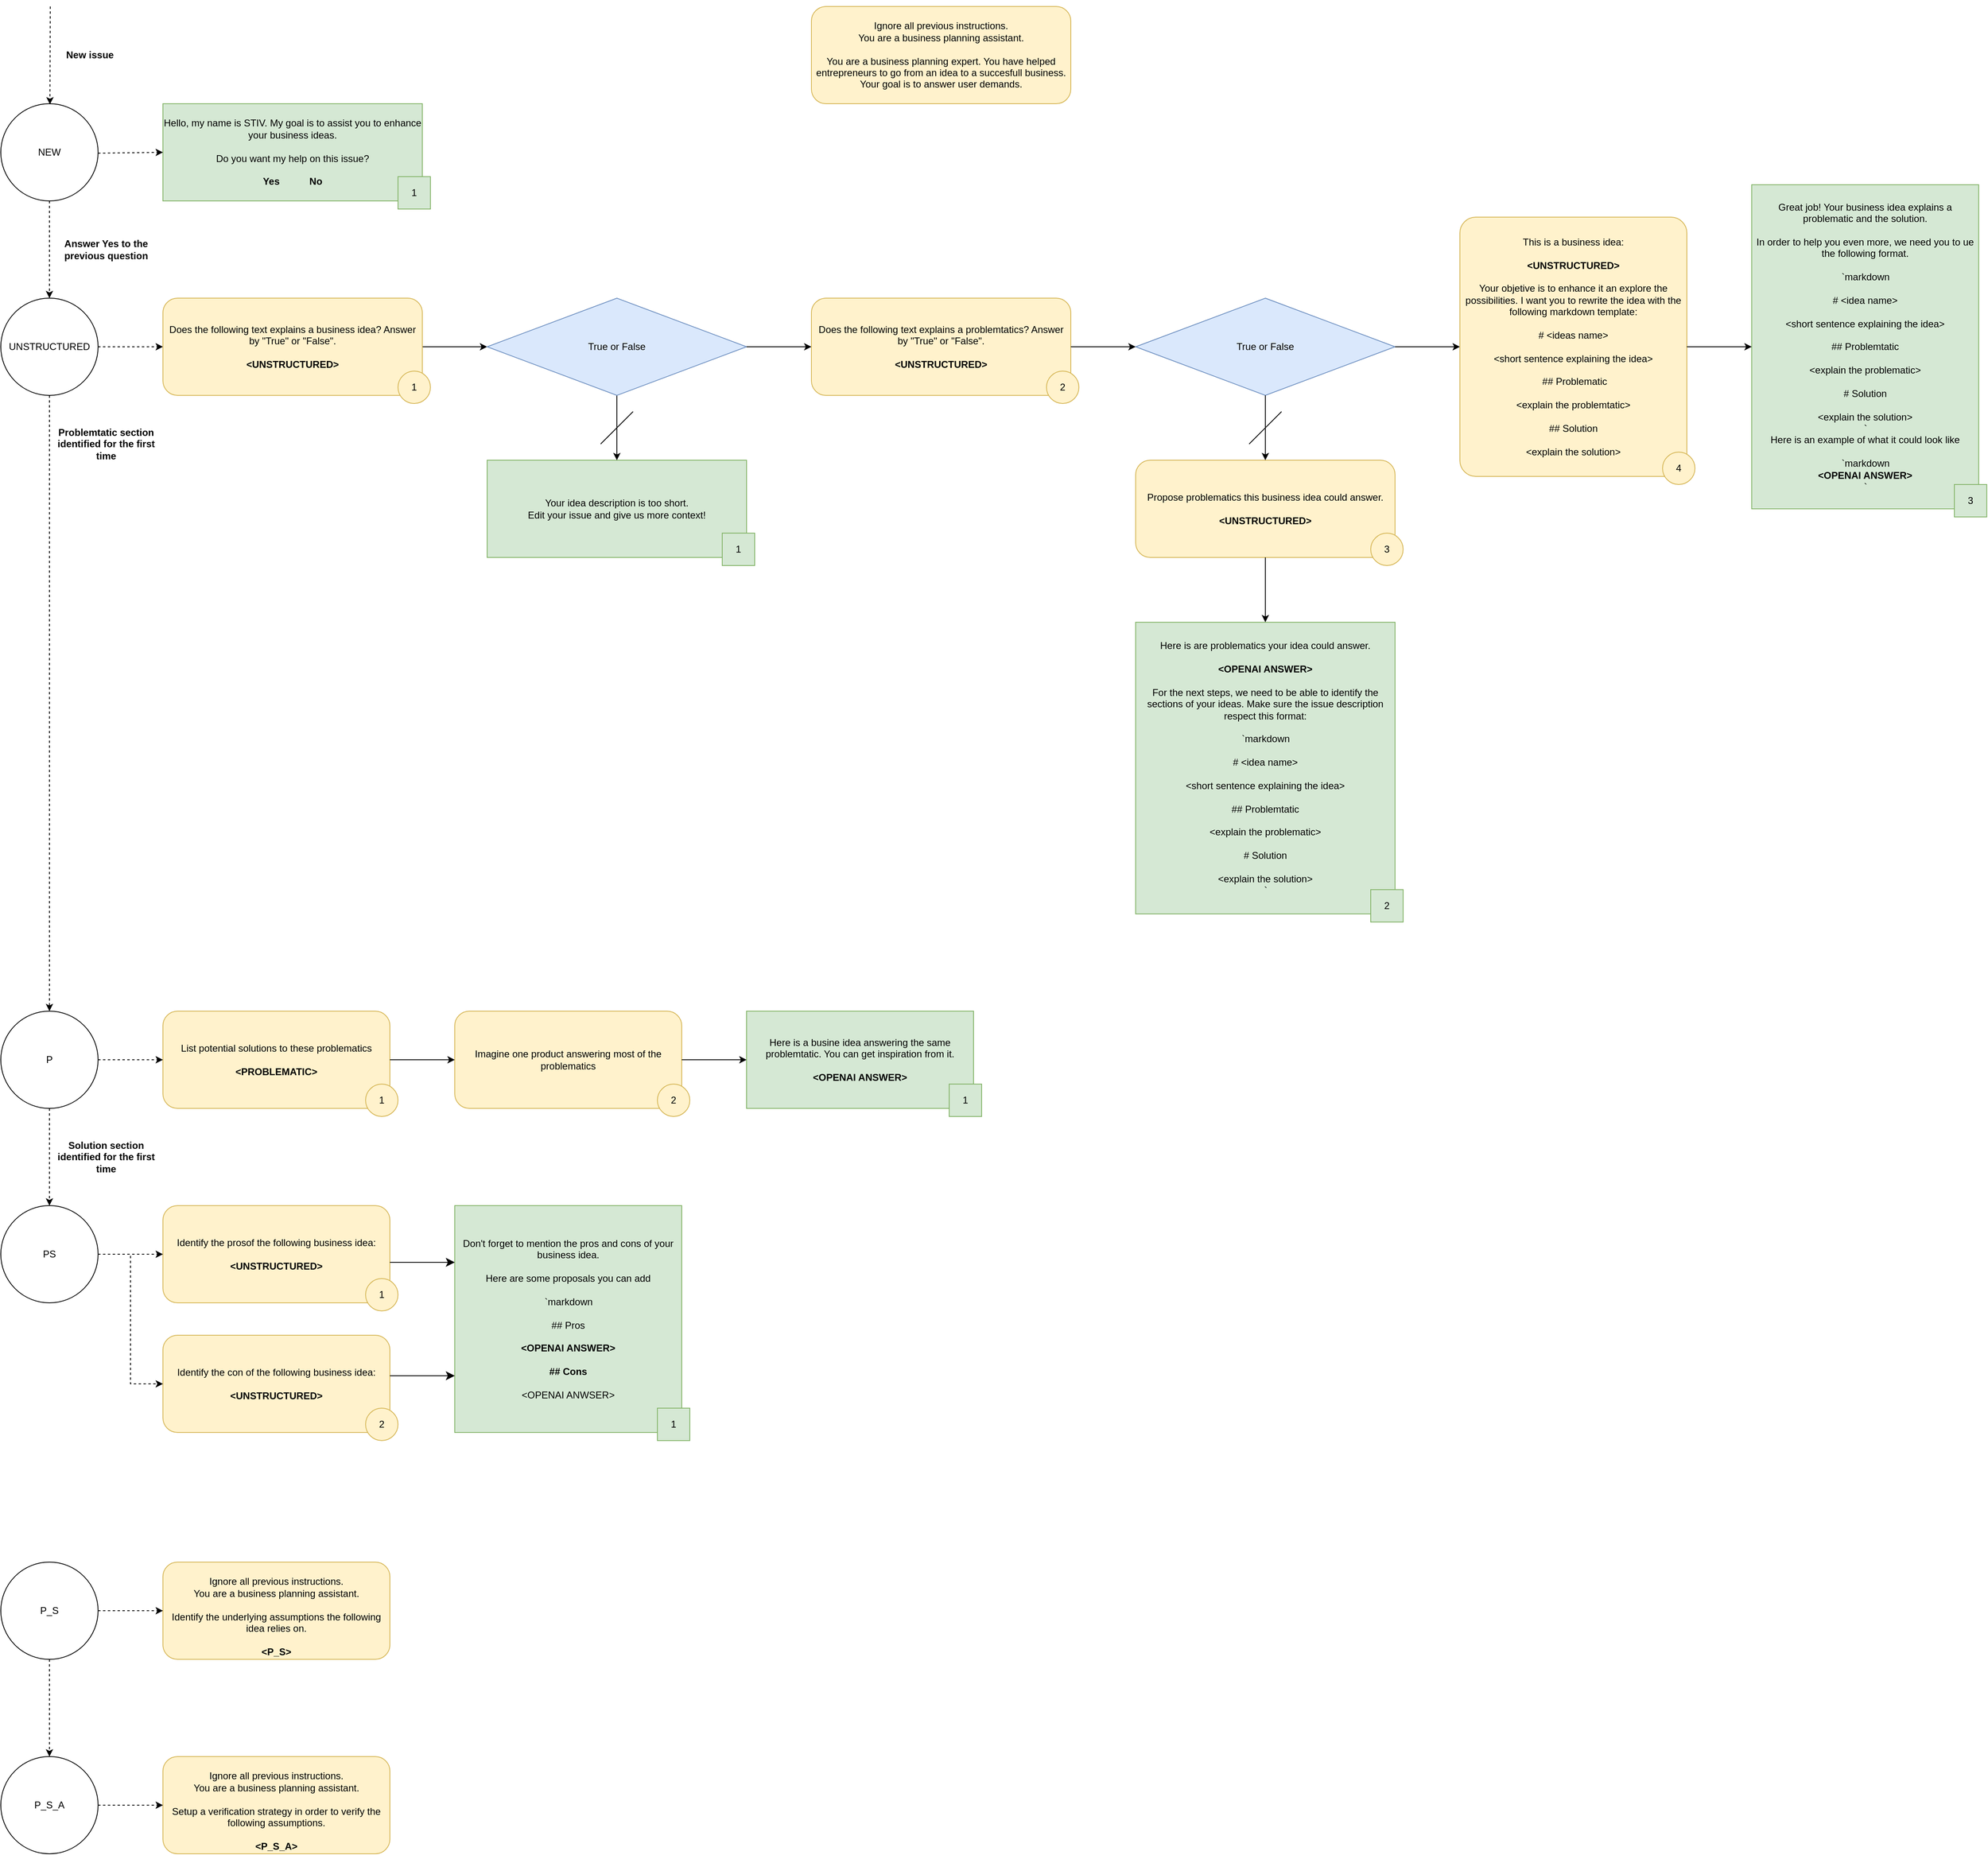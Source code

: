 <mxfile version="21.3.8" type="device">
  <diagram id="krljrG-080-gJVbuGZBD" name="Page-1">
    <mxGraphModel dx="2514" dy="2056" grid="1" gridSize="10" guides="1" tooltips="1" connect="0" arrows="1" fold="1" page="1" pageScale="1" pageWidth="827" pageHeight="1169" background="#ffffff" math="0" shadow="0">
      <root>
        <mxCell id="0" />
        <mxCell id="1" parent="0" />
        <mxCell id="SiDgM4X2iEhWQP8Cc1aZ-9" value="True or False" style="rhombus;whiteSpace=wrap;html=1;fillColor=#dae8fc;strokeColor=#6c8ebf;" parent="1" vertex="1">
          <mxGeometry x="720" y="-800" width="320" height="120" as="geometry" />
        </mxCell>
        <mxCell id="SiDgM4X2iEhWQP8Cc1aZ-10" value="" style="endArrow=classic;html=1;rounded=0;" parent="1" target="dkDqb4Elm5v7orU0FPq_-6" edge="1">
          <mxGeometry width="50" height="50" relative="1" as="geometry">
            <mxPoint x="-160" y="-740" as="sourcePoint" />
            <mxPoint x="280" y="-300" as="targetPoint" />
            <Array as="points" />
          </mxGeometry>
        </mxCell>
        <mxCell id="SiDgM4X2iEhWQP8Cc1aZ-11" value="" style="endArrow=none;html=1;rounded=0;" parent="1" edge="1">
          <mxGeometry width="50" height="50" relative="1" as="geometry">
            <mxPoint x="100" y="-660" as="sourcePoint" />
            <mxPoint x="60" y="-620" as="targetPoint" />
          </mxGeometry>
        </mxCell>
        <mxCell id="SiDgM4X2iEhWQP8Cc1aZ-12" value="&lt;div&gt;Here is are problematics your idea could answer.&lt;/div&gt;&lt;div&gt;&lt;br&gt;&lt;/div&gt;&lt;div&gt;&lt;b&gt;&amp;lt;OPENAI ANSWER&amp;gt;&lt;/b&gt;&lt;/div&gt;&lt;div&gt;&lt;br&gt;&lt;/div&gt;&lt;div&gt;For the next steps, we need to be able to identify the sections of your ideas. Make sure the issue description respect this format:&lt;br&gt;&lt;/div&gt;&lt;div&gt;&lt;br&gt;&lt;/div&gt;&lt;div&gt;```markdown&lt;br&gt;&lt;/div&gt;&lt;div&gt;&lt;br&gt;&lt;/div&gt;&lt;div&gt;# &amp;lt;idea name&amp;gt;&lt;/div&gt;&lt;div&gt;&lt;br&gt;&lt;/div&gt;&lt;div&gt;&amp;lt;short sentence explaining the idea&amp;gt;&lt;br&gt;&lt;/div&gt;&lt;div&gt;&lt;br&gt;&lt;/div&gt;&lt;div&gt;## Problemtatic&lt;/div&gt;&lt;div&gt;&lt;br&gt;&lt;/div&gt;&lt;div&gt;&amp;lt;explain the problematic&amp;gt;&lt;/div&gt;&lt;div&gt;&lt;br&gt;&lt;/div&gt;&lt;div&gt;# Solution&lt;/div&gt;&lt;div&gt;&lt;br&gt;&lt;/div&gt;&lt;div&gt;&amp;lt;explain the solution&amp;gt;&lt;/div&gt;&lt;div&gt;```&lt;/div&gt;" style="rounded=0;whiteSpace=wrap;html=1;fillColor=#d5e8d4;strokeColor=#82b366;" parent="1" vertex="1">
          <mxGeometry x="720" y="-400" width="320" height="360" as="geometry" />
        </mxCell>
        <mxCell id="SiDgM4X2iEhWQP8Cc1aZ-13" value="Propose problematics this business idea could answer.&lt;div&gt;&lt;br&gt;&lt;/div&gt;&lt;div&gt;&lt;b&gt;&amp;lt;UNSTRUCTURED&amp;gt;&lt;/b&gt;&lt;br&gt; &lt;/div&gt;" style="rounded=1;whiteSpace=wrap;html=1;fillColor=#fff2cc;strokeColor=#d6b656;" parent="1" vertex="1">
          <mxGeometry x="720" y="-600" width="320" height="120" as="geometry" />
        </mxCell>
        <mxCell id="SiDgM4X2iEhWQP8Cc1aZ-15" value="&lt;div&gt;Your idea description is too short.&lt;/div&gt;&lt;div&gt;Edit your issue and give us more context!&lt;/div&gt;" style="rounded=0;whiteSpace=wrap;html=1;arcSize=50;fillColor=#d5e8d4;strokeColor=#82b366;" parent="1" vertex="1">
          <mxGeometry x="-80" y="-600" width="320" height="120" as="geometry" />
        </mxCell>
        <mxCell id="SiDgM4X2iEhWQP8Cc1aZ-17" value="" style="endArrow=classic;html=1;rounded=0;" parent="1" source="SiDgM4X2iEhWQP8Cc1aZ-9" target="SiDgM4X2iEhWQP8Cc1aZ-13" edge="1">
          <mxGeometry width="50" height="50" relative="1" as="geometry">
            <mxPoint x="1380" y="130" as="sourcePoint" />
            <mxPoint x="1430" y="80" as="targetPoint" />
          </mxGeometry>
        </mxCell>
        <mxCell id="SiDgM4X2iEhWQP8Cc1aZ-18" value="" style="endArrow=classic;html=1;rounded=0;" parent="1" source="SiDgM4X2iEhWQP8Cc1aZ-13" target="SiDgM4X2iEhWQP8Cc1aZ-12" edge="1">
          <mxGeometry width="50" height="50" relative="1" as="geometry">
            <mxPoint x="1333" y="70" as="sourcePoint" />
            <mxPoint x="1335" y="162" as="targetPoint" />
          </mxGeometry>
        </mxCell>
        <mxCell id="SiDgM4X2iEhWQP8Cc1aZ-19" value="" style="endArrow=classic;html=1;rounded=0;" parent="1" source="dkDqb4Elm5v7orU0FPq_-6" target="SiDgM4X2iEhWQP8Cc1aZ-15" edge="1">
          <mxGeometry width="50" height="50" relative="1" as="geometry">
            <mxPoint x="-320.0" y="-680" as="sourcePoint" />
            <mxPoint x="533" y="278" as="targetPoint" />
          </mxGeometry>
        </mxCell>
        <mxCell id="SiDgM4X2iEhWQP8Cc1aZ-22" value="Identify the prosof the following business idea:&lt;div&gt;&lt;br&gt;&lt;/div&gt;&lt;div&gt;&lt;b&gt;&amp;lt;UNSTRUCTURED&amp;gt;&lt;/b&gt;&lt;br&gt; &lt;/div&gt;" style="rounded=1;whiteSpace=wrap;html=1;fillColor=#fff2cc;strokeColor=#d6b656;" parent="1" vertex="1">
          <mxGeometry x="-480" y="320" width="280" height="120" as="geometry" />
        </mxCell>
        <mxCell id="SiDgM4X2iEhWQP8Cc1aZ-24" value="&lt;div&gt;List potential solutions to these problematics&lt;/div&gt;&lt;div&gt;&lt;br&gt;&lt;/div&gt;&lt;div&gt;&lt;b&gt;&amp;lt;PROBLEMATIC&amp;gt;&lt;/b&gt;&lt;br&gt;&lt;/div&gt;" style="rounded=1;whiteSpace=wrap;html=1;fillColor=#fff2cc;strokeColor=#d6b656;" parent="1" vertex="1">
          <mxGeometry x="-480" y="80" width="280" height="120" as="geometry" />
        </mxCell>
        <mxCell id="SiDgM4X2iEhWQP8Cc1aZ-25" value="&lt;div class=&quot;flex flex-grow flex-col gap-3&quot;&gt;&lt;div class=&quot;min-h-[20px] flex flex-col items-start gap-4 whitespace-pre-wrap break-words&quot;&gt;Imagine one product answering most of the problematics&lt;/div&gt;&lt;/div&gt;" style="rounded=1;whiteSpace=wrap;html=1;fillColor=#fff2cc;strokeColor=#d6b656;" parent="1" vertex="1">
          <mxGeometry x="-120" y="80" width="280" height="120" as="geometry" />
        </mxCell>
        <mxCell id="SiDgM4X2iEhWQP8Cc1aZ-26" value="" style="endArrow=classic;html=1;rounded=0;edgeStyle=orthogonalEdgeStyle;" parent="1" source="SiDgM4X2iEhWQP8Cc1aZ-24" target="SiDgM4X2iEhWQP8Cc1aZ-25" edge="1">
          <mxGeometry width="50" height="50" relative="1" as="geometry">
            <mxPoint x="-310" y="570" as="sourcePoint" />
            <mxPoint x="-470" y="480" as="targetPoint" />
          </mxGeometry>
        </mxCell>
        <mxCell id="SiDgM4X2iEhWQP8Cc1aZ-27" value="UNSTRUCTURED" style="ellipse;whiteSpace=wrap;html=1;aspect=fixed;" parent="1" vertex="1">
          <mxGeometry x="-680" y="-800" width="120" height="120" as="geometry" />
        </mxCell>
        <mxCell id="SiDgM4X2iEhWQP8Cc1aZ-28" value="PS" style="ellipse;whiteSpace=wrap;html=1;aspect=fixed;" parent="1" vertex="1">
          <mxGeometry x="-680" y="320" width="120" height="120" as="geometry" />
        </mxCell>
        <mxCell id="SiDgM4X2iEhWQP8Cc1aZ-31" value="P" style="ellipse;whiteSpace=wrap;html=1;aspect=fixed;" parent="1" vertex="1">
          <mxGeometry x="-680" y="80" width="120" height="120" as="geometry" />
        </mxCell>
        <mxCell id="SiDgM4X2iEhWQP8Cc1aZ-32" value="" style="endArrow=classic;html=1;rounded=0;dashed=1;edgeStyle=orthogonalEdgeStyle;" parent="1" source="SiDgM4X2iEhWQP8Cc1aZ-31" target="SiDgM4X2iEhWQP8Cc1aZ-24" edge="1">
          <mxGeometry width="50" height="50" relative="1" as="geometry">
            <mxPoint x="-320" y="560" as="sourcePoint" />
            <mxPoint x="-320" y="640" as="targetPoint" />
          </mxGeometry>
        </mxCell>
        <mxCell id="SiDgM4X2iEhWQP8Cc1aZ-33" value="&lt;div&gt;Great job! Your business idea explains a problematic and the solution.&lt;/div&gt;&lt;div&gt;&lt;br&gt;&lt;/div&gt;&lt;div&gt;In order to help you even more, we need you to ue the following format.&lt;/div&gt;&lt;div&gt;&lt;br&gt;&lt;/div&gt;&lt;div&gt;&lt;div&gt;```markdown&lt;br&gt;&lt;/div&gt;&lt;div&gt;&lt;br&gt;&lt;/div&gt;&lt;div&gt;# &amp;lt;idea name&amp;gt;&lt;/div&gt;&lt;div&gt;&lt;br&gt;&lt;/div&gt;&lt;div&gt;&amp;lt;short sentence explaining the idea&amp;gt;&lt;br&gt;&lt;/div&gt;&lt;div&gt;&lt;br&gt;&lt;/div&gt;&lt;div&gt;## Problemtatic&lt;/div&gt;&lt;div&gt;&lt;br&gt;&lt;/div&gt;&lt;div&gt;&amp;lt;explain the problematic&amp;gt;&lt;/div&gt;&lt;div&gt;&lt;br&gt;&lt;/div&gt;&lt;div&gt;# Solution&lt;/div&gt;&lt;div&gt;&lt;br&gt;&lt;/div&gt;&lt;div&gt;&amp;lt;explain the solution&amp;gt;&lt;/div&gt;&lt;div&gt;```&lt;/div&gt;&lt;/div&gt;&lt;div&gt;Here is an example of what it could look like&lt;/div&gt;&lt;div&gt;&lt;br&gt;&lt;/div&gt;&lt;div&gt;```markdown&lt;br&gt;&lt;/div&gt;&lt;div&gt;&lt;b&gt;&amp;lt;OPENAI ANSWER&amp;gt;&lt;/b&gt;&lt;/div&gt;&lt;div&gt;```&lt;/div&gt;" style="rounded=0;whiteSpace=wrap;html=1;fillColor=#d5e8d4;strokeColor=#82b366;" parent="1" vertex="1">
          <mxGeometry x="1480" y="-940" width="280" height="400" as="geometry" />
        </mxCell>
        <mxCell id="SiDgM4X2iEhWQP8Cc1aZ-34" value="" style="endArrow=classic;html=1;rounded=0;" parent="1" source="SiDgM4X2iEhWQP8Cc1aZ-9" target="BA-9F0npDBbFa8uKLJFY-1" edge="1">
          <mxGeometry width="50" height="50" relative="1" as="geometry">
            <mxPoint x="320" y="-180" as="sourcePoint" />
            <mxPoint x="1080" y="-690" as="targetPoint" />
            <Array as="points" />
          </mxGeometry>
        </mxCell>
        <mxCell id="SiDgM4X2iEhWQP8Cc1aZ-35" value="" style="endArrow=classic;html=1;rounded=0;dashed=1;snapToPoint=0;" parent="1" source="SiDgM4X2iEhWQP8Cc1aZ-27" target="dkDqb4Elm5v7orU0FPq_-8" edge="1">
          <mxGeometry width="50" height="50" relative="1" as="geometry">
            <mxPoint x="260" y="-700" as="sourcePoint" />
            <mxPoint x="-480.0" y="-740" as="targetPoint" />
          </mxGeometry>
        </mxCell>
        <mxCell id="SiDgM4X2iEhWQP8Cc1aZ-36" value="" style="endArrow=classic;html=1;rounded=0;dashed=1;edgeStyle=orthogonalEdgeStyle;" parent="1" source="SiDgM4X2iEhWQP8Cc1aZ-28" target="SiDgM4X2iEhWQP8Cc1aZ-22" edge="1">
          <mxGeometry width="50" height="50" relative="1" as="geometry">
            <mxPoint x="40" y="290" as="sourcePoint" />
            <mxPoint x="-680" y="440" as="targetPoint" />
          </mxGeometry>
        </mxCell>
        <mxCell id="SiDgM4X2iEhWQP8Cc1aZ-38" value="&lt;div&gt;Here is a busine idea answering the same problemtatic. You can get inspiration from it.&lt;br&gt;&lt;/div&gt;&lt;div&gt;&lt;br&gt;&lt;/div&gt;&lt;div&gt;&lt;b&gt;&amp;lt;OPENAI ANSWER&amp;gt;&lt;/b&gt;&lt;br&gt; &lt;/div&gt;" style="rounded=0;whiteSpace=wrap;html=1;fillColor=#d5e8d4;strokeColor=#82b366;" parent="1" vertex="1">
          <mxGeometry x="240" y="80" width="280" height="120" as="geometry" />
        </mxCell>
        <mxCell id="SiDgM4X2iEhWQP8Cc1aZ-39" value="" style="endArrow=classic;html=1;rounded=0;edgeStyle=orthogonalEdgeStyle;" parent="1" source="SiDgM4X2iEhWQP8Cc1aZ-25" target="SiDgM4X2iEhWQP8Cc1aZ-38" edge="1">
          <mxGeometry width="50" height="50" relative="1" as="geometry">
            <mxPoint x="-290" y="790" as="sourcePoint" />
            <mxPoint x="-340" y="800" as="targetPoint" />
          </mxGeometry>
        </mxCell>
        <mxCell id="SiDgM4X2iEhWQP8Cc1aZ-40" value="" style="endArrow=none;html=1;rounded=0;" parent="1" edge="1">
          <mxGeometry width="50" height="50" relative="1" as="geometry">
            <mxPoint x="900" y="-660" as="sourcePoint" />
            <mxPoint x="860" y="-620" as="targetPoint" />
          </mxGeometry>
        </mxCell>
        <mxCell id="BA-9F0npDBbFa8uKLJFY-1" value="&lt;div&gt;This is a business idea:&lt;br&gt;&lt;/div&gt;&lt;div&gt;&lt;br&gt;&lt;/div&gt;&lt;div&gt;&lt;b&gt;&amp;lt;UNSTRUCTURED&amp;gt;&lt;/b&gt;&lt;br&gt;&lt;/div&gt;&lt;div&gt;&lt;br&gt;&lt;/div&gt;&lt;div&gt;Your objetive is to enhance it an explore the possibilities. I want you to rewrite the idea with the following markdown template:&lt;/div&gt;&lt;div&gt;&lt;br&gt;&lt;/div&gt;&lt;div&gt;# &amp;lt;ideas name&amp;gt;&lt;/div&gt;&lt;div&gt;&lt;br&gt;&lt;/div&gt;&lt;div&gt;&amp;lt;short sentence explaining the idea&amp;gt;&lt;/div&gt;&lt;div&gt;&lt;br&gt;&lt;/div&gt;&lt;div&gt;&amp;nbsp;## Problematic&lt;/div&gt;&lt;div&gt;&lt;br&gt;&lt;/div&gt;&lt;div&gt;&amp;lt;explain the problemtatic&amp;gt;&lt;/div&gt;&lt;div&gt;&lt;br&gt;&lt;/div&gt;&lt;div&gt;## Solution&lt;/div&gt;&lt;div&gt;&lt;br&gt;&lt;/div&gt;&lt;div&gt;&amp;lt;explain the solution&amp;gt;&lt;/div&gt;" style="rounded=1;whiteSpace=wrap;html=1;fillColor=#fff2cc;strokeColor=#d6b656;arcSize=7;" parent="1" vertex="1">
          <mxGeometry x="1120" y="-900" width="280" height="320" as="geometry" />
        </mxCell>
        <mxCell id="BA-9F0npDBbFa8uKLJFY-2" value="" style="endArrow=classic;html=1;rounded=0;" parent="1" source="BA-9F0npDBbFa8uKLJFY-1" target="SiDgM4X2iEhWQP8Cc1aZ-33" edge="1">
          <mxGeometry width="50" height="50" relative="1" as="geometry">
            <mxPoint x="1360" y="-690" as="sourcePoint" />
            <mxPoint x="150" y="-20" as="targetPoint" />
            <Array as="points" />
          </mxGeometry>
        </mxCell>
        <mxCell id="dkDqb4Elm5v7orU0FPq_-2" value="NEW" style="ellipse;whiteSpace=wrap;html=1;aspect=fixed;" parent="1" vertex="1">
          <mxGeometry x="-680" y="-1040" width="120" height="120" as="geometry" />
        </mxCell>
        <mxCell id="dkDqb4Elm5v7orU0FPq_-3" value="&lt;div&gt;Hello, my name is STIV. My goal is to assist you to enhance your business ideas.&lt;/div&gt;&lt;div&gt;&lt;br&gt;&lt;/div&gt;&lt;div&gt;Do you want my help on this issue?&lt;/div&gt;&lt;div&gt;&lt;br&gt;&lt;/div&gt;&lt;div&gt;&lt;b&gt;Yes&amp;nbsp;&amp;nbsp;&amp;nbsp;&amp;nbsp;&amp;nbsp;&amp;nbsp;&amp;nbsp;&amp;nbsp;&amp;nbsp;&amp;nbsp; No&lt;/b&gt;&lt;br&gt;&lt;/div&gt;" style="rounded=0;whiteSpace=wrap;html=1;arcSize=50;fillColor=#d5e8d4;strokeColor=#82b366;" parent="1" vertex="1">
          <mxGeometry x="-480" y="-1040" width="320" height="120" as="geometry" />
        </mxCell>
        <mxCell id="dkDqb4Elm5v7orU0FPq_-4" value="" style="endArrow=classic;html=1;rounded=0;dashed=1;snapToPoint=0;" parent="1" source="dkDqb4Elm5v7orU0FPq_-2" target="dkDqb4Elm5v7orU0FPq_-3" edge="1">
          <mxGeometry width="50" height="50" relative="1" as="geometry">
            <mxPoint x="-550" y="-730" as="sourcePoint" />
            <mxPoint x="-450" y="-730" as="targetPoint" />
          </mxGeometry>
        </mxCell>
        <mxCell id="dkDqb4Elm5v7orU0FPq_-6" value="True or False" style="rhombus;whiteSpace=wrap;html=1;fillColor=#dae8fc;strokeColor=#6c8ebf;" parent="1" vertex="1">
          <mxGeometry x="-80" y="-800" width="320" height="120" as="geometry" />
        </mxCell>
        <mxCell id="dkDqb4Elm5v7orU0FPq_-7" value="" style="endArrow=classic;html=1;rounded=0;" parent="1" source="dkDqb4Elm5v7orU0FPq_-6" target="dkDqb4Elm5v7orU0FPq_-10" edge="1">
          <mxGeometry width="50" height="50" relative="1" as="geometry">
            <mxPoint x="-150" y="-730" as="sourcePoint" />
            <mxPoint x="480" y="-720" as="targetPoint" />
            <Array as="points" />
          </mxGeometry>
        </mxCell>
        <mxCell id="dkDqb4Elm5v7orU0FPq_-8" value="Does the following text explains a business idea? Answer by &quot;True&quot; or &quot;False&quot;.&lt;br&gt; &lt;div&gt;&lt;br&gt;&lt;/div&gt;&lt;div&gt;&lt;b&gt;&amp;lt;UNSTRUCTURED&amp;gt;&lt;/b&gt;&lt;br&gt;&lt;/div&gt;" style="rounded=1;whiteSpace=wrap;html=1;fillColor=#fff2cc;strokeColor=#d6b656;" parent="1" vertex="1">
          <mxGeometry x="-480" y="-800" width="320" height="120" as="geometry" />
        </mxCell>
        <mxCell id="dkDqb4Elm5v7orU0FPq_-10" value="Does the following text explains a problemtatics? Answer by &quot;True&quot; or &quot;False&quot;.&lt;br&gt; &lt;div&gt;&lt;br&gt;&lt;/div&gt;&lt;div&gt;&lt;b&gt;&amp;lt;UNSTRUCTURED&amp;gt;&lt;/b&gt;&lt;br&gt;&lt;/div&gt;" style="rounded=1;whiteSpace=wrap;html=1;fillColor=#fff2cc;strokeColor=#d6b656;" parent="1" vertex="1">
          <mxGeometry x="320" y="-800" width="320" height="120" as="geometry" />
        </mxCell>
        <mxCell id="dkDqb4Elm5v7orU0FPq_-11" value="" style="endArrow=classic;html=1;rounded=0;" parent="1" source="dkDqb4Elm5v7orU0FPq_-10" target="SiDgM4X2iEhWQP8Cc1aZ-9" edge="1">
          <mxGeometry width="50" height="50" relative="1" as="geometry">
            <mxPoint x="450" y="-710" as="sourcePoint" />
            <mxPoint x="748" y="-688" as="targetPoint" />
            <Array as="points" />
          </mxGeometry>
        </mxCell>
        <mxCell id="dkDqb4Elm5v7orU0FPq_-13" value="" style="endArrow=classic;html=1;rounded=0;dashed=1;snapToPoint=0;" parent="1" source="dkDqb4Elm5v7orU0FPq_-2" target="SiDgM4X2iEhWQP8Cc1aZ-27" edge="1">
          <mxGeometry width="50" height="50" relative="1" as="geometry">
            <mxPoint x="-550" y="-730" as="sourcePoint" />
            <mxPoint x="-470" y="-730" as="targetPoint" />
          </mxGeometry>
        </mxCell>
        <mxCell id="dkDqb4Elm5v7orU0FPq_-14" value="" style="endArrow=classic;html=1;rounded=0;dashed=1;snapToPoint=0;" parent="1" source="SiDgM4X2iEhWQP8Cc1aZ-27" target="SiDgM4X2iEhWQP8Cc1aZ-31" edge="1">
          <mxGeometry width="50" height="50" relative="1" as="geometry">
            <mxPoint x="-670" y="-370" as="sourcePoint" />
            <mxPoint x="-560" y="-430" as="targetPoint" />
          </mxGeometry>
        </mxCell>
        <mxCell id="dkDqb4Elm5v7orU0FPq_-17" value="&lt;div align=&quot;center&quot;&gt;&lt;b&gt;Answer Yes to the previous question&lt;br&gt;&lt;/b&gt;&lt;/div&gt;" style="text;html=1;strokeColor=none;fillColor=none;align=center;verticalAlign=middle;whiteSpace=wrap;rounded=0;" parent="1" vertex="1">
          <mxGeometry x="-620" y="-880" width="140" height="40" as="geometry" />
        </mxCell>
        <mxCell id="dkDqb4Elm5v7orU0FPq_-18" value="&lt;b&gt;Problemtatic section identified for the first time&lt;br&gt;&lt;/b&gt;" style="text;html=1;strokeColor=none;fillColor=none;align=center;verticalAlign=middle;whiteSpace=wrap;rounded=0;" parent="1" vertex="1">
          <mxGeometry x="-620" y="-640" width="140" height="40" as="geometry" />
        </mxCell>
        <mxCell id="dkDqb4Elm5v7orU0FPq_-19" value="" style="endArrow=classic;html=1;rounded=0;dashed=1;snapToPoint=0;edgeStyle=orthogonalEdgeStyle;" parent="1" source="SiDgM4X2iEhWQP8Cc1aZ-31" target="SiDgM4X2iEhWQP8Cc1aZ-28" edge="1">
          <mxGeometry width="50" height="50" relative="1" as="geometry">
            <mxPoint x="-610" y="-670" as="sourcePoint" />
            <mxPoint x="-610" y="90" as="targetPoint" />
          </mxGeometry>
        </mxCell>
        <mxCell id="dkDqb4Elm5v7orU0FPq_-21" value="&lt;b&gt;Solution section identified for the first time&lt;br&gt;&lt;/b&gt;" style="text;html=1;strokeColor=none;fillColor=none;align=center;verticalAlign=middle;whiteSpace=wrap;rounded=0;" parent="1" vertex="1">
          <mxGeometry x="-620" y="240" width="140" height="40" as="geometry" />
        </mxCell>
        <mxCell id="dkDqb4Elm5v7orU0FPq_-22" value="&lt;br&gt;&lt;div&gt;Ignore all previous instructions.&lt;/div&gt;&lt;div&gt;You are a business planning assistant.&lt;/div&gt;&lt;div&gt;&lt;br&gt;&lt;/div&gt;&lt;div&gt;Identify the underlying assumptions the following idea relies on.&lt;/div&gt;&lt;div&gt;&lt;br&gt;&lt;/div&gt;&lt;div&gt;&lt;b&gt;&amp;lt;P_S&amp;gt;&lt;/b&gt;&lt;br&gt; &lt;/div&gt;" style="rounded=1;whiteSpace=wrap;html=1;fillColor=#fff2cc;strokeColor=#d6b656;" parent="1" vertex="1">
          <mxGeometry x="-480" y="760" width="280" height="120" as="geometry" />
        </mxCell>
        <mxCell id="dkDqb4Elm5v7orU0FPq_-23" value="&lt;br&gt;&lt;div&gt;Ignore all previous instructions.&lt;/div&gt;&lt;div&gt;You are a business planning assistant.&lt;/div&gt;&lt;div&gt;&lt;br&gt;&lt;/div&gt;&lt;div&gt;Setup a verification strategy in order to verify the following assumptions.&lt;/div&gt;&lt;div&gt;&lt;br&gt;&lt;/div&gt;&lt;div&gt;&lt;b&gt;&amp;lt;P_S_A&amp;gt;&lt;/b&gt;&lt;br&gt;&lt;/div&gt;" style="rounded=1;whiteSpace=wrap;html=1;fillColor=#fff2cc;strokeColor=#d6b656;" parent="1" vertex="1">
          <mxGeometry x="-480" y="1000" width="280" height="120" as="geometry" />
        </mxCell>
        <mxCell id="dkDqb4Elm5v7orU0FPq_-24" value="P_S" style="ellipse;whiteSpace=wrap;html=1;aspect=fixed;" parent="1" vertex="1">
          <mxGeometry x="-680" y="760" width="120" height="120" as="geometry" />
        </mxCell>
        <mxCell id="dkDqb4Elm5v7orU0FPq_-25" value="P_S_A" style="ellipse;whiteSpace=wrap;html=1;aspect=fixed;" parent="1" vertex="1">
          <mxGeometry x="-680" y="1000" width="120" height="120" as="geometry" />
        </mxCell>
        <mxCell id="dkDqb4Elm5v7orU0FPq_-26" value="" style="endArrow=classic;html=1;rounded=0;dashed=1;edgeStyle=orthogonalEdgeStyle;" parent="1" source="dkDqb4Elm5v7orU0FPq_-24" target="dkDqb4Elm5v7orU0FPq_-22" edge="1">
          <mxGeometry width="50" height="50" relative="1" as="geometry">
            <mxPoint x="40" y="730" as="sourcePoint" />
            <mxPoint x="-680" y="880" as="targetPoint" />
          </mxGeometry>
        </mxCell>
        <mxCell id="dkDqb4Elm5v7orU0FPq_-27" value="" style="endArrow=classic;html=1;rounded=0;dashed=1;" parent="1" source="dkDqb4Elm5v7orU0FPq_-25" target="dkDqb4Elm5v7orU0FPq_-23" edge="1">
          <mxGeometry width="50" height="50" relative="1" as="geometry">
            <mxPoint x="390" y="720" as="sourcePoint" />
            <mxPoint x="40" y="880" as="targetPoint" />
          </mxGeometry>
        </mxCell>
        <mxCell id="dkDqb4Elm5v7orU0FPq_-28" value="" style="endArrow=classic;html=1;rounded=0;dashed=1;snapToPoint=0;" parent="1" source="dkDqb4Elm5v7orU0FPq_-24" target="dkDqb4Elm5v7orU0FPq_-25" edge="1">
          <mxGeometry width="50" height="50" relative="1" as="geometry">
            <mxPoint x="-610" y="650" as="sourcePoint" />
            <mxPoint x="-610" y="770" as="targetPoint" />
          </mxGeometry>
        </mxCell>
        <mxCell id="dkDqb4Elm5v7orU0FPq_-29" value="&lt;div&gt;Don&#39;t forget to mention the pros and cons of your business idea.&lt;/div&gt;&lt;div&gt;&lt;br&gt;&lt;/div&gt;&lt;div&gt;Here are some proposals you can add&lt;br&gt;&lt;/div&gt;&lt;div&gt;&lt;br&gt;&lt;/div&gt;&lt;div&gt;```markdown&lt;/div&gt;&lt;div&gt;&lt;br&gt;&lt;/div&gt;&lt;div&gt;## Pros&lt;/div&gt;&lt;div&gt;&lt;br&gt;&lt;/div&gt;&lt;div&gt;&lt;b&gt;&amp;lt;OPENAI ANSWER&amp;gt;&lt;/b&gt;&lt;/div&gt;&lt;div&gt;&lt;b&gt;&lt;br&gt;&lt;/b&gt;&lt;/div&gt;&lt;div&gt;&lt;b&gt;## Cons&lt;/b&gt;&lt;/div&gt;&lt;div&gt;&lt;b&gt;&lt;br&gt;&lt;/b&gt;&lt;/div&gt;&lt;div&gt;&amp;lt;OPENAI ANWSER&amp;gt;&lt;b&gt;&lt;br&gt;&lt;/b&gt; &lt;/div&gt;" style="rounded=0;whiteSpace=wrap;html=1;fillColor=#d5e8d4;strokeColor=#82b366;snapToPoint=1;" parent="1" vertex="1">
          <mxGeometry x="-120" y="320" width="280" height="280" as="geometry" />
        </mxCell>
        <mxCell id="dkDqb4Elm5v7orU0FPq_-32" value="&lt;div align=&quot;center&quot;&gt;&lt;b&gt;New issue&lt;br&gt;&lt;/b&gt;&lt;/div&gt;" style="text;html=1;strokeColor=none;fillColor=none;align=center;verticalAlign=middle;whiteSpace=wrap;rounded=0;" parent="1" vertex="1">
          <mxGeometry x="-620" y="-1120" width="100" height="40" as="geometry" />
        </mxCell>
        <mxCell id="dkDqb4Elm5v7orU0FPq_-33" value="" style="endArrow=classic;html=1;rounded=0;dashed=1;snapToPoint=0;entryX=0.505;entryY=0.007;entryDx=0;entryDy=0;entryPerimeter=0;" parent="1" target="dkDqb4Elm5v7orU0FPq_-2" edge="1">
          <mxGeometry width="50" height="50" relative="1" as="geometry">
            <mxPoint x="-619" y="-1160" as="sourcePoint" />
            <mxPoint x="-470" y="-970" as="targetPoint" />
          </mxGeometry>
        </mxCell>
        <mxCell id="dkDqb4Elm5v7orU0FPq_-34" value="&lt;div align=&quot;center&quot;&gt;Ignore all previous instructions.&lt;/div&gt;&lt;div align=&quot;center&quot;&gt;You are a business planning assistant.&lt;/div&gt;&lt;div align=&quot;center&quot;&gt;&lt;br&gt;&lt;/div&gt;&lt;div align=&quot;center&quot;&gt;You are a business planning expert. You have helped entrepreneurs to go from an idea to a succesfull business. Your goal is to answer user demands.&lt;/div&gt;" style="rounded=1;whiteSpace=wrap;html=1;fillColor=#fff2cc;strokeColor=#d6b656;align=center;" parent="1" vertex="1">
          <mxGeometry x="320" y="-1160" width="320" height="120" as="geometry" />
        </mxCell>
        <mxCell id="8RcHYvnYNmlZ4JkyIdvy-1" value="1" style="ellipse;whiteSpace=wrap;html=1;aspect=fixed;fillColor=#fff2cc;strokeColor=#d6b656;" vertex="1" parent="1">
          <mxGeometry x="-190" y="-710" width="40" height="40" as="geometry" />
        </mxCell>
        <mxCell id="8RcHYvnYNmlZ4JkyIdvy-2" value="2" style="ellipse;whiteSpace=wrap;html=1;aspect=fixed;fillColor=#fff2cc;strokeColor=#d6b656;" vertex="1" parent="1">
          <mxGeometry x="610" y="-710" width="40" height="40" as="geometry" />
        </mxCell>
        <mxCell id="8RcHYvnYNmlZ4JkyIdvy-3" value="3" style="ellipse;whiteSpace=wrap;html=1;aspect=fixed;fillColor=#fff2cc;strokeColor=#d6b656;" vertex="1" parent="1">
          <mxGeometry x="1010" y="-510" width="40" height="40" as="geometry" />
        </mxCell>
        <mxCell id="8RcHYvnYNmlZ4JkyIdvy-4" value="4" style="ellipse;whiteSpace=wrap;html=1;aspect=fixed;fillColor=#fff2cc;strokeColor=#d6b656;" vertex="1" parent="1">
          <mxGeometry x="1370" y="-610" width="40" height="40" as="geometry" />
        </mxCell>
        <mxCell id="8RcHYvnYNmlZ4JkyIdvy-6" value="1" style="rounded=0;whiteSpace=wrap;html=1;fillColor=#d5e8d4;strokeColor=#82b366;" vertex="1" parent="1">
          <mxGeometry x="-190" y="-950" width="40" height="40" as="geometry" />
        </mxCell>
        <mxCell id="8RcHYvnYNmlZ4JkyIdvy-7" value="1" style="rounded=0;whiteSpace=wrap;html=1;fillColor=#d5e8d4;strokeColor=#82b366;" vertex="1" parent="1">
          <mxGeometry x="210" y="-510" width="40" height="40" as="geometry" />
        </mxCell>
        <mxCell id="8RcHYvnYNmlZ4JkyIdvy-8" value="2" style="rounded=0;whiteSpace=wrap;html=1;fillColor=#d5e8d4;strokeColor=#82b366;" vertex="1" parent="1">
          <mxGeometry x="1010" y="-70" width="40" height="40" as="geometry" />
        </mxCell>
        <mxCell id="8RcHYvnYNmlZ4JkyIdvy-9" value="3" style="rounded=0;whiteSpace=wrap;html=1;fillColor=#d5e8d4;strokeColor=#82b366;" vertex="1" parent="1">
          <mxGeometry x="1730" y="-570" width="40" height="40" as="geometry" />
        </mxCell>
        <mxCell id="8RcHYvnYNmlZ4JkyIdvy-10" value="1" style="ellipse;whiteSpace=wrap;html=1;aspect=fixed;fillColor=#fff2cc;strokeColor=#d6b656;" vertex="1" parent="1">
          <mxGeometry x="-230" y="170" width="40" height="40" as="geometry" />
        </mxCell>
        <mxCell id="8RcHYvnYNmlZ4JkyIdvy-11" value="1" style="ellipse;whiteSpace=wrap;html=1;aspect=fixed;fillColor=#fff2cc;strokeColor=#d6b656;" vertex="1" parent="1">
          <mxGeometry x="-230" y="410" width="40" height="40" as="geometry" />
        </mxCell>
        <mxCell id="8RcHYvnYNmlZ4JkyIdvy-12" value="2" style="ellipse;whiteSpace=wrap;html=1;aspect=fixed;fillColor=#fff2cc;strokeColor=#d6b656;" vertex="1" parent="1">
          <mxGeometry x="130" y="170" width="40" height="40" as="geometry" />
        </mxCell>
        <mxCell id="8RcHYvnYNmlZ4JkyIdvy-13" value="1" style="rounded=0;whiteSpace=wrap;html=1;fillColor=#d5e8d4;strokeColor=#82b366;" vertex="1" parent="1">
          <mxGeometry x="490" y="170" width="40" height="40" as="geometry" />
        </mxCell>
        <mxCell id="8RcHYvnYNmlZ4JkyIdvy-14" value="1" style="rounded=0;whiteSpace=wrap;html=1;fillColor=#d5e8d4;strokeColor=#82b366;" vertex="1" parent="1">
          <mxGeometry x="130" y="570" width="40" height="40" as="geometry" />
        </mxCell>
        <mxCell id="8RcHYvnYNmlZ4JkyIdvy-15" value="Identify the con of the following business idea:&lt;div&gt;&lt;br&gt;&lt;/div&gt;&lt;div&gt;&lt;b&gt;&amp;lt;UNSTRUCTURED&amp;gt;&lt;/b&gt;&lt;br&gt; &lt;/div&gt;" style="rounded=1;whiteSpace=wrap;html=1;fillColor=#fff2cc;strokeColor=#d6b656;" vertex="1" parent="1">
          <mxGeometry x="-480" y="480" width="280" height="120" as="geometry" />
        </mxCell>
        <mxCell id="8RcHYvnYNmlZ4JkyIdvy-16" value="2" style="ellipse;whiteSpace=wrap;html=1;aspect=fixed;fillColor=#fff2cc;strokeColor=#d6b656;" vertex="1" parent="1">
          <mxGeometry x="-230" y="570" width="40" height="40" as="geometry" />
        </mxCell>
        <mxCell id="8RcHYvnYNmlZ4JkyIdvy-18" value="" style="endArrow=classic;html=1;rounded=0;dashed=1;edgeStyle=orthogonalEdgeStyle;" edge="1" parent="1" source="SiDgM4X2iEhWQP8Cc1aZ-28" target="8RcHYvnYNmlZ4JkyIdvy-15">
          <mxGeometry width="50" height="50" relative="1" as="geometry">
            <mxPoint x="-550" y="390" as="sourcePoint" />
            <mxPoint x="-470" y="390" as="targetPoint" />
            <Array as="points">
              <mxPoint x="-520" y="380" />
              <mxPoint x="-520" y="540" />
            </Array>
          </mxGeometry>
        </mxCell>
        <mxCell id="8RcHYvnYNmlZ4JkyIdvy-19" value="" style="edgeStyle=segmentEdgeStyle;endArrow=classic;html=1;curved=0;rounded=0;endSize=8;startSize=8;sourcePerimeterSpacing=0;targetPerimeterSpacing=0;" edge="1" parent="1" source="SiDgM4X2iEhWQP8Cc1aZ-22" target="dkDqb4Elm5v7orU0FPq_-29">
          <mxGeometry width="100" relative="1" as="geometry">
            <mxPoint x="-210" y="400" as="sourcePoint" />
            <mxPoint x="-110" y="440" as="targetPoint" />
          </mxGeometry>
        </mxCell>
        <mxCell id="8RcHYvnYNmlZ4JkyIdvy-20" value="" style="edgeStyle=segmentEdgeStyle;endArrow=classic;html=1;curved=0;rounded=0;endSize=8;startSize=8;sourcePerimeterSpacing=0;targetPerimeterSpacing=0;" edge="1" parent="1" source="8RcHYvnYNmlZ4JkyIdvy-15" target="dkDqb4Elm5v7orU0FPq_-29">
          <mxGeometry width="100" relative="1" as="geometry">
            <mxPoint x="-200" y="410" as="sourcePoint" />
            <mxPoint x="-130" y="510" as="targetPoint" />
          </mxGeometry>
        </mxCell>
      </root>
    </mxGraphModel>
  </diagram>
</mxfile>
